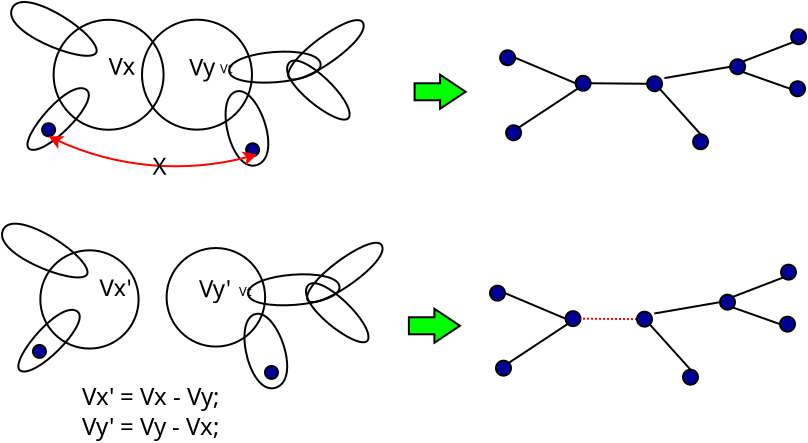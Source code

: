 <?xml version="1.0" encoding="UTF-8"?>
<dia:diagram xmlns:dia="http://www.lysator.liu.se/~alla/dia/">
  <dia:layer name="Background" visible="true">
    <dia:object type="Geometric - Right Arrow" version="0" id="O0">
      <dia:attribute name="obj_pos">
        <dia:point val="20.95,8.4"/>
      </dia:attribute>
      <dia:attribute name="obj_bb">
        <dia:rectangle val="20.9,8.307;23.59,10.193"/>
      </dia:attribute>
      <dia:attribute name="elem_corner">
        <dia:point val="20.95,8.4"/>
      </dia:attribute>
      <dia:attribute name="elem_width">
        <dia:real val="2.55"/>
      </dia:attribute>
      <dia:attribute name="elem_height">
        <dia:real val="1.7"/>
      </dia:attribute>
      <dia:attribute name="line_width">
        <dia:real val="0.1"/>
      </dia:attribute>
      <dia:attribute name="line_colour">
        <dia:color val="#000000"/>
      </dia:attribute>
      <dia:attribute name="fill_colour">
        <dia:color val="#00ff00"/>
      </dia:attribute>
      <dia:attribute name="show_background">
        <dia:boolean val="true"/>
      </dia:attribute>
      <dia:attribute name="line_style">
        <dia:enum val="0"/>
        <dia:real val="1"/>
      </dia:attribute>
      <dia:attribute name="flip_horizontal">
        <dia:boolean val="false"/>
      </dia:attribute>
      <dia:attribute name="flip_vertical">
        <dia:boolean val="false"/>
      </dia:attribute>
    </dia:object>
    <dia:object type="Standard - Ellipse" version="0" id="O1">
      <dia:attribute name="obj_pos">
        <dia:point val="29,8.45"/>
      </dia:attribute>
      <dia:attribute name="obj_bb">
        <dia:rectangle val="28.95,8.4;29.8,9.25"/>
      </dia:attribute>
      <dia:attribute name="elem_corner">
        <dia:point val="29,8.45"/>
      </dia:attribute>
      <dia:attribute name="elem_width">
        <dia:real val="0.75"/>
      </dia:attribute>
      <dia:attribute name="elem_height">
        <dia:real val="0.75"/>
      </dia:attribute>
      <dia:attribute name="inner_color">
        <dia:color val="#000099"/>
      </dia:attribute>
      <dia:attribute name="aspect">
        <dia:enum val="2"/>
      </dia:attribute>
    </dia:object>
    <dia:object type="Standard - Ellipse" version="0" id="O2">
      <dia:attribute name="obj_pos">
        <dia:point val="25.225,7.175"/>
      </dia:attribute>
      <dia:attribute name="obj_bb">
        <dia:rectangle val="25.175,7.125;26.025,7.975"/>
      </dia:attribute>
      <dia:attribute name="elem_corner">
        <dia:point val="25.225,7.175"/>
      </dia:attribute>
      <dia:attribute name="elem_width">
        <dia:real val="0.75"/>
      </dia:attribute>
      <dia:attribute name="elem_height">
        <dia:real val="0.75"/>
      </dia:attribute>
      <dia:attribute name="inner_color">
        <dia:color val="#000099"/>
      </dia:attribute>
      <dia:attribute name="aspect">
        <dia:enum val="2"/>
      </dia:attribute>
    </dia:object>
    <dia:object type="Standard - Ellipse" version="0" id="O3">
      <dia:attribute name="obj_pos">
        <dia:point val="25.525,10.925"/>
      </dia:attribute>
      <dia:attribute name="obj_bb">
        <dia:rectangle val="25.475,10.875;26.325,11.725"/>
      </dia:attribute>
      <dia:attribute name="elem_corner">
        <dia:point val="25.525,10.925"/>
      </dia:attribute>
      <dia:attribute name="elem_width">
        <dia:real val="0.75"/>
      </dia:attribute>
      <dia:attribute name="elem_height">
        <dia:real val="0.75"/>
      </dia:attribute>
      <dia:attribute name="inner_color">
        <dia:color val="#000099"/>
      </dia:attribute>
      <dia:attribute name="aspect">
        <dia:enum val="2"/>
      </dia:attribute>
    </dia:object>
    <dia:object type="Standard - Line" version="0" id="O4">
      <dia:attribute name="obj_pos">
        <dia:point val="29,8.825"/>
      </dia:attribute>
      <dia:attribute name="obj_bb">
        <dia:rectangle val="25.91,7.485;29.066,8.89"/>
      </dia:attribute>
      <dia:attribute name="conn_endpoints">
        <dia:point val="29,8.825"/>
        <dia:point val="25.975,7.55"/>
      </dia:attribute>
      <dia:attribute name="numcp">
        <dia:int val="1"/>
      </dia:attribute>
      <dia:connections>
        <dia:connection handle="0" to="O1" connection="3"/>
        <dia:connection handle="1" to="O2" connection="4"/>
      </dia:connections>
    </dia:object>
    <dia:object type="Standard - Line" version="0" id="O5">
      <dia:attribute name="obj_pos">
        <dia:point val="32.55,8.85"/>
      </dia:attribute>
      <dia:attribute name="obj_bb">
        <dia:rectangle val="29.7,8.775;32.6,8.9"/>
      </dia:attribute>
      <dia:attribute name="conn_endpoints">
        <dia:point val="32.55,8.85"/>
        <dia:point val="29.75,8.825"/>
      </dia:attribute>
      <dia:attribute name="numcp">
        <dia:int val="1"/>
      </dia:attribute>
      <dia:connections>
        <dia:connection handle="1" to="O1" connection="4"/>
      </dia:connections>
    </dia:object>
    <dia:object type="Standard - Line" version="0" id="O6">
      <dia:attribute name="obj_pos">
        <dia:point val="26.165,11.035"/>
      </dia:attribute>
      <dia:attribute name="obj_bb">
        <dia:rectangle val="26.096,9.021;29.179,11.104"/>
      </dia:attribute>
      <dia:attribute name="conn_endpoints">
        <dia:point val="26.165,11.035"/>
        <dia:point val="29.11,9.09"/>
      </dia:attribute>
      <dia:attribute name="numcp">
        <dia:int val="1"/>
      </dia:attribute>
      <dia:connections>
        <dia:connection handle="0" to="O3" connection="2"/>
        <dia:connection handle="1" to="O1" connection="5"/>
      </dia:connections>
    </dia:object>
    <dia:object type="Geometric - Right Arrow" version="0" id="O7">
      <dia:attribute name="obj_pos">
        <dia:point val="20.665,20.099"/>
      </dia:attribute>
      <dia:attribute name="obj_bb">
        <dia:rectangle val="20.615,20.005;23.305,21.892"/>
      </dia:attribute>
      <dia:attribute name="elem_corner">
        <dia:point val="20.665,20.099"/>
      </dia:attribute>
      <dia:attribute name="elem_width">
        <dia:real val="2.55"/>
      </dia:attribute>
      <dia:attribute name="elem_height">
        <dia:real val="1.7"/>
      </dia:attribute>
      <dia:attribute name="line_width">
        <dia:real val="0.1"/>
      </dia:attribute>
      <dia:attribute name="line_colour">
        <dia:color val="#000000"/>
      </dia:attribute>
      <dia:attribute name="fill_colour">
        <dia:color val="#00ff00"/>
      </dia:attribute>
      <dia:attribute name="show_background">
        <dia:boolean val="true"/>
      </dia:attribute>
      <dia:attribute name="line_style">
        <dia:enum val="0"/>
        <dia:real val="1"/>
      </dia:attribute>
      <dia:attribute name="flip_horizontal">
        <dia:boolean val="false"/>
      </dia:attribute>
      <dia:attribute name="flip_vertical">
        <dia:boolean val="false"/>
      </dia:attribute>
    </dia:object>
    <dia:object type="Standard - Beziergon" version="0" id="O8">
      <dia:attribute name="obj_pos">
        <dia:point val="11.675,8.188"/>
      </dia:attribute>
      <dia:attribute name="obj_bb">
        <dia:rectangle val="11.625,7.194;16.303,8.845"/>
      </dia:attribute>
      <dia:attribute name="bez_points">
        <dia:point val="11.675,8.188"/>
        <dia:point val="11.65,9.2"/>
        <dia:point val="16.4,8.85"/>
        <dia:point val="16.25,7.85"/>
        <dia:point val="16.1,6.85"/>
        <dia:point val="11.701,7.175"/>
      </dia:attribute>
      <dia:attribute name="corner_types">
        <dia:enum val="38943936"/>
        <dia:enum val="0"/>
        <dia:enum val="0"/>
      </dia:attribute>
      <dia:attribute name="show_background">
        <dia:boolean val="false"/>
      </dia:attribute>
    </dia:object>
    <dia:object type="Standard - Beziergon" version="0" id="O9">
      <dia:attribute name="obj_pos">
        <dia:point val="11.98,9.254"/>
      </dia:attribute>
      <dia:attribute name="obj_bb">
        <dia:rectangle val="11.449,9.165;13.686,12.996"/>
      </dia:attribute>
      <dia:attribute name="bez_points">
        <dia:point val="11.98,9.254"/>
        <dia:point val="10.9,9.7"/>
        <dia:point val="11.8,13.4"/>
        <dia:point val="13.1,12.9"/>
        <dia:point val="14.4,12.4"/>
        <dia:point val="13.06,8.807"/>
      </dia:attribute>
      <dia:attribute name="corner_types">
        <dia:enum val="38943936"/>
        <dia:enum val="0"/>
        <dia:enum val="0"/>
      </dia:attribute>
      <dia:attribute name="show_background">
        <dia:boolean val="false"/>
      </dia:attribute>
    </dia:object>
    <dia:object type="Standard - Beziergon" version="0" id="O10">
      <dia:attribute name="obj_pos">
        <dia:point val="4.439,9.097"/>
      </dia:attribute>
      <dia:attribute name="obj_bb">
        <dia:rectangle val="1.544,8.153;4.769,12.206"/>
      </dia:attribute>
      <dia:attribute name="bez_points">
        <dia:point val="4.439,9.097"/>
        <dia:point val="3.428,8.744"/>
        <dia:point val="0.85,12"/>
        <dia:point val="1.8,12.15"/>
        <dia:point val="2.75,12.3"/>
        <dia:point val="5.45,9.45"/>
      </dia:attribute>
      <dia:attribute name="corner_types">
        <dia:enum val="38943936"/>
        <dia:enum val="0"/>
        <dia:enum val="0"/>
      </dia:attribute>
      <dia:attribute name="show_background">
        <dia:boolean val="false"/>
      </dia:attribute>
    </dia:object>
    <dia:object type="Standard - Beziergon" version="0" id="O11">
      <dia:attribute name="obj_pos">
        <dia:point val="0.8,5.15"/>
      </dia:attribute>
      <dia:attribute name="obj_bb">
        <dia:rectangle val="0.726,4.712;5.104,7.502"/>
      </dia:attribute>
      <dia:attribute name="bez_points">
        <dia:point val="0.8,5.15"/>
        <dia:point val="0.4,6.45"/>
        <dia:point val="5.2,8.15"/>
        <dia:point val="5.05,7.15"/>
        <dia:point val="4.9,6.15"/>
        <dia:point val="1.2,3.85"/>
      </dia:attribute>
      <dia:attribute name="corner_types">
        <dia:enum val="38943936"/>
        <dia:enum val="0"/>
        <dia:enum val="0"/>
      </dia:attribute>
      <dia:attribute name="show_background">
        <dia:boolean val="false"/>
      </dia:attribute>
    </dia:object>
    <dia:object type="Standard - Beziergon" version="0" id="O12">
      <dia:attribute name="obj_pos">
        <dia:point val="14.63,8.404"/>
      </dia:attribute>
      <dia:attribute name="obj_bb">
        <dia:rectangle val="14.58,5.618;18.454,8.689"/>
      </dia:attribute>
      <dia:attribute name="bez_points">
        <dia:point val="14.63,8.404"/>
        <dia:point val="14.605,9.416"/>
        <dia:point val="18.55,6.9"/>
        <dia:point val="18.4,5.9"/>
        <dia:point val="18.25,4.9"/>
        <dia:point val="14.656,7.391"/>
      </dia:attribute>
      <dia:attribute name="corner_types">
        <dia:enum val="38943936"/>
        <dia:enum val="0"/>
        <dia:enum val="0"/>
      </dia:attribute>
      <dia:attribute name="show_background">
        <dia:boolean val="false"/>
      </dia:attribute>
    </dia:object>
    <dia:object type="Standard - Beziergon" version="0" id="O13">
      <dia:attribute name="obj_pos">
        <dia:point val="17.7,10.4"/>
      </dia:attribute>
      <dia:attribute name="obj_bb">
        <dia:rectangle val="14.525,7.637;17.75,10.693"/>
      </dia:attribute>
      <dia:attribute name="bez_points">
        <dia:point val="17.7,10.4"/>
        <dia:point val="17.674,11.412"/>
        <dia:point val="14.25,9"/>
        <dia:point val="14.6,7.942"/>
        <dia:point val="14.95,6.885"/>
        <dia:point val="17.726,9.388"/>
      </dia:attribute>
      <dia:attribute name="corner_types">
        <dia:enum val="38943936"/>
        <dia:enum val="0"/>
        <dia:enum val="0"/>
      </dia:attribute>
      <dia:attribute name="show_background">
        <dia:boolean val="false"/>
      </dia:attribute>
    </dia:object>
    <dia:object type="Standard - Ellipse" version="0" id="O14">
      <dia:attribute name="obj_pos">
        <dia:point val="12.525,11.825"/>
      </dia:attribute>
      <dia:attribute name="obj_bb">
        <dia:rectangle val="12.475,11.775;13.225,12.525"/>
      </dia:attribute>
      <dia:attribute name="elem_corner">
        <dia:point val="12.525,11.825"/>
      </dia:attribute>
      <dia:attribute name="elem_width">
        <dia:real val="0.65"/>
      </dia:attribute>
      <dia:attribute name="elem_height">
        <dia:real val="0.65"/>
      </dia:attribute>
      <dia:attribute name="inner_color">
        <dia:color val="#000099"/>
      </dia:attribute>
      <dia:attribute name="aspect">
        <dia:enum val="2"/>
      </dia:attribute>
    </dia:object>
    <dia:object type="Standard - Ellipse" version="0" id="O15">
      <dia:attribute name="obj_pos">
        <dia:point val="2.325,10.825"/>
      </dia:attribute>
      <dia:attribute name="obj_bb">
        <dia:rectangle val="2.275,10.775;3.025,11.525"/>
      </dia:attribute>
      <dia:attribute name="elem_corner">
        <dia:point val="2.325,10.825"/>
      </dia:attribute>
      <dia:attribute name="elem_width">
        <dia:real val="0.65"/>
      </dia:attribute>
      <dia:attribute name="elem_height">
        <dia:real val="0.65"/>
      </dia:attribute>
      <dia:attribute name="inner_color">
        <dia:color val="#000099"/>
      </dia:attribute>
      <dia:attribute name="aspect">
        <dia:enum val="2"/>
      </dia:attribute>
    </dia:object>
    <dia:object type="Standard - Arc" version="0" id="O16">
      <dia:attribute name="obj_pos">
        <dia:point val="2.65,11.475"/>
      </dia:attribute>
      <dia:attribute name="obj_bb">
        <dia:rectangle val="2.557,10.973;13.173,13.027"/>
      </dia:attribute>
      <dia:attribute name="conn_endpoints">
        <dia:point val="2.65,11.475"/>
        <dia:point val="13.08,12.38"/>
      </dia:attribute>
      <dia:attribute name="arc_color">
        <dia:color val="#ff0000"/>
      </dia:attribute>
      <dia:attribute name="curve_distance">
        <dia:real val="1"/>
      </dia:attribute>
      <dia:attribute name="start_arrow">
        <dia:enum val="22"/>
      </dia:attribute>
      <dia:attribute name="start_arrow_length">
        <dia:real val="0.5"/>
      </dia:attribute>
      <dia:attribute name="start_arrow_width">
        <dia:real val="0.5"/>
      </dia:attribute>
      <dia:attribute name="end_arrow">
        <dia:enum val="22"/>
      </dia:attribute>
      <dia:attribute name="end_arrow_length">
        <dia:real val="0.5"/>
      </dia:attribute>
      <dia:attribute name="end_arrow_width">
        <dia:real val="0.5"/>
      </dia:attribute>
      <dia:connections>
        <dia:connection handle="0" to="O15" connection="6"/>
        <dia:connection handle="1" to="O14" connection="7"/>
      </dia:connections>
    </dia:object>
    <dia:object type="Standard - Text" version="1" id="O17">
      <dia:attribute name="obj_pos">
        <dia:point val="7.85,13.4"/>
      </dia:attribute>
      <dia:attribute name="obj_bb">
        <dia:rectangle val="7.818,12.351;8.6,14.206"/>
      </dia:attribute>
      <dia:attribute name="text">
        <dia:composite type="text">
          <dia:attribute name="string">
            <dia:string>#X#</dia:string>
          </dia:attribute>
          <dia:attribute name="font">
            <dia:font family="sans" style="0" name="Helvetica"/>
          </dia:attribute>
          <dia:attribute name="height">
            <dia:real val="1.5"/>
          </dia:attribute>
          <dia:attribute name="pos">
            <dia:point val="7.85,13.4"/>
          </dia:attribute>
          <dia:attribute name="color">
            <dia:color val="#000000"/>
          </dia:attribute>
          <dia:attribute name="alignment">
            <dia:enum val="0"/>
          </dia:attribute>
        </dia:composite>
      </dia:attribute>
      <dia:attribute name="valign">
        <dia:enum val="3"/>
      </dia:attribute>
    </dia:object>
    <dia:object type="Standard - Text" version="1" id="O18">
      <dia:attribute name="obj_pos">
        <dia:point val="11.225,8.325"/>
      </dia:attribute>
      <dia:attribute name="obj_bb">
        <dia:rectangle val="11.225,7.782;11.852,8.723"/>
      </dia:attribute>
      <dia:attribute name="text">
        <dia:composite type="text">
          <dia:attribute name="string">
            <dia:string>#Vt#</dia:string>
          </dia:attribute>
          <dia:attribute name="font">
            <dia:font family="sans" style="0" name="Helvetica"/>
          </dia:attribute>
          <dia:attribute name="height">
            <dia:real val="0.8"/>
          </dia:attribute>
          <dia:attribute name="pos">
            <dia:point val="11.225,8.325"/>
          </dia:attribute>
          <dia:attribute name="color">
            <dia:color val="#000000"/>
          </dia:attribute>
          <dia:attribute name="alignment">
            <dia:enum val="0"/>
          </dia:attribute>
        </dia:composite>
      </dia:attribute>
      <dia:attribute name="valign">
        <dia:enum val="3"/>
      </dia:attribute>
    </dia:object>
    <dia:object type="Standard - Ellipse" version="0" id="O19">
      <dia:attribute name="obj_pos">
        <dia:point val="2.9,5.65"/>
      </dia:attribute>
      <dia:attribute name="obj_bb">
        <dia:rectangle val="2.85,5.6;8.45,11.2"/>
      </dia:attribute>
      <dia:attribute name="elem_corner">
        <dia:point val="2.9,5.65"/>
      </dia:attribute>
      <dia:attribute name="elem_width">
        <dia:real val="5.5"/>
      </dia:attribute>
      <dia:attribute name="elem_height">
        <dia:real val="5.5"/>
      </dia:attribute>
      <dia:attribute name="show_background">
        <dia:boolean val="false"/>
      </dia:attribute>
      <dia:attribute name="aspect">
        <dia:enum val="2"/>
      </dia:attribute>
    </dia:object>
    <dia:object type="Standard - Ellipse" version="0" id="O20">
      <dia:attribute name="obj_pos">
        <dia:point val="7.32,5.645"/>
      </dia:attribute>
      <dia:attribute name="obj_bb">
        <dia:rectangle val="7.27,5.595;12.87,11.195"/>
      </dia:attribute>
      <dia:attribute name="elem_corner">
        <dia:point val="7.32,5.645"/>
      </dia:attribute>
      <dia:attribute name="elem_width">
        <dia:real val="5.5"/>
      </dia:attribute>
      <dia:attribute name="elem_height">
        <dia:real val="5.5"/>
      </dia:attribute>
      <dia:attribute name="show_background">
        <dia:boolean val="false"/>
      </dia:attribute>
      <dia:attribute name="aspect">
        <dia:enum val="2"/>
      </dia:attribute>
    </dia:object>
    <dia:object type="Standard - Text" version="1" id="O21">
      <dia:attribute name="obj_pos">
        <dia:point val="5.65,8.4"/>
      </dia:attribute>
      <dia:attribute name="obj_bb">
        <dia:rectangle val="5.618,7.351;7.045,9.206"/>
      </dia:attribute>
      <dia:attribute name="text">
        <dia:composite type="text">
          <dia:attribute name="string">
            <dia:string>#Vx#</dia:string>
          </dia:attribute>
          <dia:attribute name="font">
            <dia:font family="sans" style="0" name="Helvetica"/>
          </dia:attribute>
          <dia:attribute name="height">
            <dia:real val="1.5"/>
          </dia:attribute>
          <dia:attribute name="pos">
            <dia:point val="5.65,8.4"/>
          </dia:attribute>
          <dia:attribute name="color">
            <dia:color val="#000000"/>
          </dia:attribute>
          <dia:attribute name="alignment">
            <dia:enum val="0"/>
          </dia:attribute>
        </dia:composite>
      </dia:attribute>
      <dia:attribute name="valign">
        <dia:enum val="3"/>
      </dia:attribute>
      <dia:connections>
        <dia:connection handle="0" to="O19" connection="8"/>
      </dia:connections>
    </dia:object>
    <dia:object type="Standard - Text" version="1" id="O22">
      <dia:attribute name="obj_pos">
        <dia:point val="9.67,8.438"/>
      </dia:attribute>
      <dia:attribute name="obj_bb">
        <dia:rectangle val="9.67,7.388;11.067,9.244"/>
      </dia:attribute>
      <dia:attribute name="text">
        <dia:composite type="text">
          <dia:attribute name="string">
            <dia:string>#Vy#</dia:string>
          </dia:attribute>
          <dia:attribute name="font">
            <dia:font family="sans" style="0" name="Helvetica"/>
          </dia:attribute>
          <dia:attribute name="height">
            <dia:real val="1.5"/>
          </dia:attribute>
          <dia:attribute name="pos">
            <dia:point val="9.67,8.438"/>
          </dia:attribute>
          <dia:attribute name="color">
            <dia:color val="#000000"/>
          </dia:attribute>
          <dia:attribute name="alignment">
            <dia:enum val="0"/>
          </dia:attribute>
        </dia:composite>
      </dia:attribute>
      <dia:attribute name="valign">
        <dia:enum val="3"/>
      </dia:attribute>
    </dia:object>
    <dia:object type="Standard - Ellipse" version="0" id="O23">
      <dia:attribute name="obj_pos">
        <dia:point val="32.575,8.475"/>
      </dia:attribute>
      <dia:attribute name="obj_bb">
        <dia:rectangle val="32.525,8.425;33.375,9.275"/>
      </dia:attribute>
      <dia:attribute name="elem_corner">
        <dia:point val="32.575,8.475"/>
      </dia:attribute>
      <dia:attribute name="elem_width">
        <dia:real val="0.75"/>
      </dia:attribute>
      <dia:attribute name="elem_height">
        <dia:real val="0.75"/>
      </dia:attribute>
      <dia:attribute name="inner_color">
        <dia:color val="#000099"/>
      </dia:attribute>
      <dia:attribute name="aspect">
        <dia:enum val="2"/>
      </dia:attribute>
    </dia:object>
    <dia:object type="Standard - Ellipse" version="0" id="O24">
      <dia:attribute name="obj_pos">
        <dia:point val="34.875,11.375"/>
      </dia:attribute>
      <dia:attribute name="obj_bb">
        <dia:rectangle val="34.825,11.325;35.675,12.175"/>
      </dia:attribute>
      <dia:attribute name="elem_corner">
        <dia:point val="34.875,11.375"/>
      </dia:attribute>
      <dia:attribute name="elem_width">
        <dia:real val="0.75"/>
      </dia:attribute>
      <dia:attribute name="elem_height">
        <dia:real val="0.75"/>
      </dia:attribute>
      <dia:attribute name="inner_color">
        <dia:color val="#000099"/>
      </dia:attribute>
      <dia:attribute name="aspect">
        <dia:enum val="2"/>
      </dia:attribute>
    </dia:object>
    <dia:object type="Standard - Line" version="0" id="O25">
      <dia:attribute name="obj_pos">
        <dia:point val="33.215,9.115"/>
      </dia:attribute>
      <dia:attribute name="obj_bb">
        <dia:rectangle val="33.145,9.045;35.321,11.446"/>
      </dia:attribute>
      <dia:attribute name="conn_endpoints">
        <dia:point val="33.215,9.115"/>
        <dia:point val="35.25,11.375"/>
      </dia:attribute>
      <dia:attribute name="numcp">
        <dia:int val="1"/>
      </dia:attribute>
      <dia:connections>
        <dia:connection handle="0" to="O23" connection="7"/>
        <dia:connection handle="1" to="O24" connection="1"/>
      </dia:connections>
    </dia:object>
    <dia:object type="Standard - Ellipse" version="0" id="O26">
      <dia:attribute name="obj_pos">
        <dia:point val="36.725,7.625"/>
      </dia:attribute>
      <dia:attribute name="obj_bb">
        <dia:rectangle val="36.675,7.575;37.525,8.425"/>
      </dia:attribute>
      <dia:attribute name="elem_corner">
        <dia:point val="36.725,7.625"/>
      </dia:attribute>
      <dia:attribute name="elem_width">
        <dia:real val="0.75"/>
      </dia:attribute>
      <dia:attribute name="elem_height">
        <dia:real val="0.75"/>
      </dia:attribute>
      <dia:attribute name="inner_color">
        <dia:color val="#000099"/>
      </dia:attribute>
      <dia:attribute name="aspect">
        <dia:enum val="2"/>
      </dia:attribute>
    </dia:object>
    <dia:object type="Standard - Line" version="0" id="O27">
      <dia:attribute name="obj_pos">
        <dia:point val="33.441,8.566"/>
      </dia:attribute>
      <dia:attribute name="obj_bb">
        <dia:rectangle val="33.383,7.942;36.783,8.623"/>
      </dia:attribute>
      <dia:attribute name="conn_endpoints">
        <dia:point val="33.441,8.566"/>
        <dia:point val="36.725,8"/>
      </dia:attribute>
      <dia:attribute name="numcp">
        <dia:int val="1"/>
      </dia:attribute>
      <dia:connections>
        <dia:connection handle="1" to="O26" connection="3"/>
      </dia:connections>
    </dia:object>
    <dia:object type="Standard - Ellipse" version="0" id="O28">
      <dia:attribute name="obj_pos">
        <dia:point val="39.725,8.725"/>
      </dia:attribute>
      <dia:attribute name="obj_bb">
        <dia:rectangle val="39.675,8.675;40.525,9.525"/>
      </dia:attribute>
      <dia:attribute name="elem_corner">
        <dia:point val="39.725,8.725"/>
      </dia:attribute>
      <dia:attribute name="elem_width">
        <dia:real val="0.75"/>
      </dia:attribute>
      <dia:attribute name="elem_height">
        <dia:real val="0.75"/>
      </dia:attribute>
      <dia:attribute name="inner_color">
        <dia:color val="#000099"/>
      </dia:attribute>
      <dia:attribute name="aspect">
        <dia:enum val="2"/>
      </dia:attribute>
    </dia:object>
    <dia:object type="Standard - Ellipse" version="0" id="O29">
      <dia:attribute name="obj_pos">
        <dia:point val="39.775,6.125"/>
      </dia:attribute>
      <dia:attribute name="obj_bb">
        <dia:rectangle val="39.725,6.075;40.575,6.925"/>
      </dia:attribute>
      <dia:attribute name="elem_corner">
        <dia:point val="39.775,6.125"/>
      </dia:attribute>
      <dia:attribute name="elem_width">
        <dia:real val="0.75"/>
      </dia:attribute>
      <dia:attribute name="elem_height">
        <dia:real val="0.75"/>
      </dia:attribute>
      <dia:attribute name="inner_color">
        <dia:color val="#000099"/>
      </dia:attribute>
      <dia:attribute name="aspect">
        <dia:enum val="2"/>
      </dia:attribute>
    </dia:object>
    <dia:object type="Standard - Line" version="0" id="O30">
      <dia:attribute name="obj_pos">
        <dia:point val="37.365,7.735"/>
      </dia:attribute>
      <dia:attribute name="obj_bb">
        <dia:rectangle val="37.301,6.701;39.95,7.799"/>
      </dia:attribute>
      <dia:attribute name="conn_endpoints">
        <dia:point val="37.365,7.735"/>
        <dia:point val="39.885,6.765"/>
      </dia:attribute>
      <dia:attribute name="numcp">
        <dia:int val="1"/>
      </dia:attribute>
      <dia:connections>
        <dia:connection handle="0" to="O26" connection="2"/>
        <dia:connection handle="1" to="O29" connection="5"/>
      </dia:connections>
    </dia:object>
    <dia:object type="Standard - Line" version="0" id="O31">
      <dia:attribute name="obj_pos">
        <dia:point val="37.365,8.265"/>
      </dia:attribute>
      <dia:attribute name="obj_bb">
        <dia:rectangle val="37.301,8.201;39.789,9.164"/>
      </dia:attribute>
      <dia:attribute name="conn_endpoints">
        <dia:point val="37.365,8.265"/>
        <dia:point val="39.725,9.1"/>
      </dia:attribute>
      <dia:attribute name="numcp">
        <dia:int val="1"/>
      </dia:attribute>
      <dia:connections>
        <dia:connection handle="0" to="O26" connection="7"/>
        <dia:connection handle="1" to="O28" connection="3"/>
      </dia:connections>
    </dia:object>
    <dia:object type="Standard - Ellipse" version="0" id="O32">
      <dia:attribute name="obj_pos">
        <dia:point val="28.495,20.22"/>
      </dia:attribute>
      <dia:attribute name="obj_bb">
        <dia:rectangle val="28.445,20.17;29.295,21.02"/>
      </dia:attribute>
      <dia:attribute name="elem_corner">
        <dia:point val="28.495,20.22"/>
      </dia:attribute>
      <dia:attribute name="elem_width">
        <dia:real val="0.75"/>
      </dia:attribute>
      <dia:attribute name="elem_height">
        <dia:real val="0.75"/>
      </dia:attribute>
      <dia:attribute name="inner_color">
        <dia:color val="#000099"/>
      </dia:attribute>
      <dia:attribute name="aspect">
        <dia:enum val="2"/>
      </dia:attribute>
    </dia:object>
    <dia:object type="Standard - Ellipse" version="0" id="O33">
      <dia:attribute name="obj_pos">
        <dia:point val="24.72,18.945"/>
      </dia:attribute>
      <dia:attribute name="obj_bb">
        <dia:rectangle val="24.67,18.895;25.52,19.745"/>
      </dia:attribute>
      <dia:attribute name="elem_corner">
        <dia:point val="24.72,18.945"/>
      </dia:attribute>
      <dia:attribute name="elem_width">
        <dia:real val="0.75"/>
      </dia:attribute>
      <dia:attribute name="elem_height">
        <dia:real val="0.75"/>
      </dia:attribute>
      <dia:attribute name="inner_color">
        <dia:color val="#000099"/>
      </dia:attribute>
      <dia:attribute name="aspect">
        <dia:enum val="2"/>
      </dia:attribute>
    </dia:object>
    <dia:object type="Standard - Ellipse" version="0" id="O34">
      <dia:attribute name="obj_pos">
        <dia:point val="25.02,22.695"/>
      </dia:attribute>
      <dia:attribute name="obj_bb">
        <dia:rectangle val="24.97,22.645;25.82,23.495"/>
      </dia:attribute>
      <dia:attribute name="elem_corner">
        <dia:point val="25.02,22.695"/>
      </dia:attribute>
      <dia:attribute name="elem_width">
        <dia:real val="0.75"/>
      </dia:attribute>
      <dia:attribute name="elem_height">
        <dia:real val="0.75"/>
      </dia:attribute>
      <dia:attribute name="inner_color">
        <dia:color val="#000099"/>
      </dia:attribute>
      <dia:attribute name="aspect">
        <dia:enum val="2"/>
      </dia:attribute>
    </dia:object>
    <dia:object type="Standard - Line" version="0" id="O35">
      <dia:attribute name="obj_pos">
        <dia:point val="28.495,20.595"/>
      </dia:attribute>
      <dia:attribute name="obj_bb">
        <dia:rectangle val="25.405,19.255;28.561,20.66"/>
      </dia:attribute>
      <dia:attribute name="conn_endpoints">
        <dia:point val="28.495,20.595"/>
        <dia:point val="25.47,19.32"/>
      </dia:attribute>
      <dia:attribute name="numcp">
        <dia:int val="1"/>
      </dia:attribute>
      <dia:connections>
        <dia:connection handle="0" to="O32" connection="3"/>
        <dia:connection handle="1" to="O33" connection="4"/>
      </dia:connections>
    </dia:object>
    <dia:object type="Standard - Line" version="0" id="O36">
      <dia:attribute name="obj_pos">
        <dia:point val="32.07,20.62"/>
      </dia:attribute>
      <dia:attribute name="obj_bb">
        <dia:rectangle val="29.195,20.545;32.12,20.67"/>
      </dia:attribute>
      <dia:attribute name="conn_endpoints">
        <dia:point val="32.07,20.62"/>
        <dia:point val="29.245,20.595"/>
      </dia:attribute>
      <dia:attribute name="numcp">
        <dia:int val="1"/>
      </dia:attribute>
      <dia:attribute name="line_color">
        <dia:color val="#ff0000"/>
      </dia:attribute>
      <dia:attribute name="line_style">
        <dia:enum val="4"/>
      </dia:attribute>
      <dia:connections>
        <dia:connection handle="0" to="O38" connection="3"/>
        <dia:connection handle="1" to="O32" connection="4"/>
      </dia:connections>
    </dia:object>
    <dia:object type="Standard - Line" version="0" id="O37">
      <dia:attribute name="obj_pos">
        <dia:point val="25.66,22.805"/>
      </dia:attribute>
      <dia:attribute name="obj_bb">
        <dia:rectangle val="25.591,20.791;28.674,22.874"/>
      </dia:attribute>
      <dia:attribute name="conn_endpoints">
        <dia:point val="25.66,22.805"/>
        <dia:point val="28.605,20.86"/>
      </dia:attribute>
      <dia:attribute name="numcp">
        <dia:int val="1"/>
      </dia:attribute>
      <dia:connections>
        <dia:connection handle="0" to="O34" connection="2"/>
        <dia:connection handle="1" to="O32" connection="5"/>
      </dia:connections>
    </dia:object>
    <dia:object type="Standard - Ellipse" version="0" id="O38">
      <dia:attribute name="obj_pos">
        <dia:point val="32.07,20.245"/>
      </dia:attribute>
      <dia:attribute name="obj_bb">
        <dia:rectangle val="32.02,20.195;32.87,21.045"/>
      </dia:attribute>
      <dia:attribute name="elem_corner">
        <dia:point val="32.07,20.245"/>
      </dia:attribute>
      <dia:attribute name="elem_width">
        <dia:real val="0.75"/>
      </dia:attribute>
      <dia:attribute name="elem_height">
        <dia:real val="0.75"/>
      </dia:attribute>
      <dia:attribute name="inner_color">
        <dia:color val="#000099"/>
      </dia:attribute>
      <dia:attribute name="aspect">
        <dia:enum val="2"/>
      </dia:attribute>
    </dia:object>
    <dia:object type="Standard - Ellipse" version="0" id="O39">
      <dia:attribute name="obj_pos">
        <dia:point val="34.37,23.145"/>
      </dia:attribute>
      <dia:attribute name="obj_bb">
        <dia:rectangle val="34.32,23.095;35.17,23.945"/>
      </dia:attribute>
      <dia:attribute name="elem_corner">
        <dia:point val="34.37,23.145"/>
      </dia:attribute>
      <dia:attribute name="elem_width">
        <dia:real val="0.75"/>
      </dia:attribute>
      <dia:attribute name="elem_height">
        <dia:real val="0.75"/>
      </dia:attribute>
      <dia:attribute name="inner_color">
        <dia:color val="#000099"/>
      </dia:attribute>
      <dia:attribute name="aspect">
        <dia:enum val="2"/>
      </dia:attribute>
    </dia:object>
    <dia:object type="Standard - Line" version="0" id="O40">
      <dia:attribute name="obj_pos">
        <dia:point val="32.71,20.885"/>
      </dia:attribute>
      <dia:attribute name="obj_bb">
        <dia:rectangle val="32.64,20.815;34.816,23.216"/>
      </dia:attribute>
      <dia:attribute name="conn_endpoints">
        <dia:point val="32.71,20.885"/>
        <dia:point val="34.745,23.145"/>
      </dia:attribute>
      <dia:attribute name="numcp">
        <dia:int val="1"/>
      </dia:attribute>
      <dia:connections>
        <dia:connection handle="0" to="O38" connection="7"/>
        <dia:connection handle="1" to="O39" connection="1"/>
      </dia:connections>
    </dia:object>
    <dia:object type="Standard - Ellipse" version="0" id="O41">
      <dia:attribute name="obj_pos">
        <dia:point val="36.22,19.395"/>
      </dia:attribute>
      <dia:attribute name="obj_bb">
        <dia:rectangle val="36.17,19.345;37.02,20.195"/>
      </dia:attribute>
      <dia:attribute name="elem_corner">
        <dia:point val="36.22,19.395"/>
      </dia:attribute>
      <dia:attribute name="elem_width">
        <dia:real val="0.75"/>
      </dia:attribute>
      <dia:attribute name="elem_height">
        <dia:real val="0.75"/>
      </dia:attribute>
      <dia:attribute name="inner_color">
        <dia:color val="#000099"/>
      </dia:attribute>
      <dia:attribute name="aspect">
        <dia:enum val="2"/>
      </dia:attribute>
    </dia:object>
    <dia:object type="Standard - Line" version="0" id="O42">
      <dia:attribute name="obj_pos">
        <dia:point val="32.936,20.336"/>
      </dia:attribute>
      <dia:attribute name="obj_bb">
        <dia:rectangle val="32.878,19.712;36.278,20.393"/>
      </dia:attribute>
      <dia:attribute name="conn_endpoints">
        <dia:point val="32.936,20.336"/>
        <dia:point val="36.22,19.77"/>
      </dia:attribute>
      <dia:attribute name="numcp">
        <dia:int val="1"/>
      </dia:attribute>
      <dia:connections>
        <dia:connection handle="1" to="O41" connection="3"/>
      </dia:connections>
    </dia:object>
    <dia:object type="Standard - Ellipse" version="0" id="O43">
      <dia:attribute name="obj_pos">
        <dia:point val="39.22,20.495"/>
      </dia:attribute>
      <dia:attribute name="obj_bb">
        <dia:rectangle val="39.17,20.445;40.02,21.295"/>
      </dia:attribute>
      <dia:attribute name="elem_corner">
        <dia:point val="39.22,20.495"/>
      </dia:attribute>
      <dia:attribute name="elem_width">
        <dia:real val="0.75"/>
      </dia:attribute>
      <dia:attribute name="elem_height">
        <dia:real val="0.75"/>
      </dia:attribute>
      <dia:attribute name="inner_color">
        <dia:color val="#000099"/>
      </dia:attribute>
      <dia:attribute name="aspect">
        <dia:enum val="2"/>
      </dia:attribute>
    </dia:object>
    <dia:object type="Standard - Ellipse" version="0" id="O44">
      <dia:attribute name="obj_pos">
        <dia:point val="39.27,17.895"/>
      </dia:attribute>
      <dia:attribute name="obj_bb">
        <dia:rectangle val="39.22,17.845;40.07,18.695"/>
      </dia:attribute>
      <dia:attribute name="elem_corner">
        <dia:point val="39.27,17.895"/>
      </dia:attribute>
      <dia:attribute name="elem_width">
        <dia:real val="0.75"/>
      </dia:attribute>
      <dia:attribute name="elem_height">
        <dia:real val="0.75"/>
      </dia:attribute>
      <dia:attribute name="inner_color">
        <dia:color val="#000099"/>
      </dia:attribute>
      <dia:attribute name="aspect">
        <dia:enum val="2"/>
      </dia:attribute>
    </dia:object>
    <dia:object type="Standard - Line" version="0" id="O45">
      <dia:attribute name="obj_pos">
        <dia:point val="36.86,19.505"/>
      </dia:attribute>
      <dia:attribute name="obj_bb">
        <dia:rectangle val="36.796,18.471;39.445,19.57"/>
      </dia:attribute>
      <dia:attribute name="conn_endpoints">
        <dia:point val="36.86,19.505"/>
        <dia:point val="39.38,18.535"/>
      </dia:attribute>
      <dia:attribute name="numcp">
        <dia:int val="1"/>
      </dia:attribute>
      <dia:connections>
        <dia:connection handle="0" to="O41" connection="2"/>
        <dia:connection handle="1" to="O44" connection="5"/>
      </dia:connections>
    </dia:object>
    <dia:object type="Standard - Line" version="0" id="O46">
      <dia:attribute name="obj_pos">
        <dia:point val="36.86,20.035"/>
      </dia:attribute>
      <dia:attribute name="obj_bb">
        <dia:rectangle val="36.797,19.971;39.284,20.934"/>
      </dia:attribute>
      <dia:attribute name="conn_endpoints">
        <dia:point val="36.86,20.035"/>
        <dia:point val="39.22,20.87"/>
      </dia:attribute>
      <dia:attribute name="numcp">
        <dia:int val="1"/>
      </dia:attribute>
      <dia:connections>
        <dia:connection handle="0" to="O41" connection="7"/>
        <dia:connection handle="1" to="O43" connection="3"/>
      </dia:connections>
    </dia:object>
    <dia:object type="Standard - Beziergon" version="0" id="O47">
      <dia:attribute name="obj_pos">
        <dia:point val="12.619,19.321"/>
      </dia:attribute>
      <dia:attribute name="obj_bb">
        <dia:rectangle val="11.62,18.327;17.247,19.978"/>
      </dia:attribute>
      <dia:attribute name="bez_points">
        <dia:point val="12.619,19.321"/>
        <dia:point val="12.594,20.333"/>
        <dia:point val="17.344,19.983"/>
        <dia:point val="17.194,18.983"/>
        <dia:point val="17.044,17.983"/>
        <dia:point val="12.645,18.308"/>
      </dia:attribute>
      <dia:attribute name="corner_types">
        <dia:enum val="38943936"/>
        <dia:enum val="0"/>
        <dia:enum val="0"/>
      </dia:attribute>
      <dia:attribute name="show_background">
        <dia:boolean val="false"/>
      </dia:attribute>
    </dia:object>
    <dia:object type="Standard - Beziergon" version="0" id="O48">
      <dia:attribute name="obj_pos">
        <dia:point val="12.924,20.387"/>
      </dia:attribute>
      <dia:attribute name="obj_bb">
        <dia:rectangle val="12.393,19.462;14.63,24.13"/>
      </dia:attribute>
      <dia:attribute name="bez_points">
        <dia:point val="12.924,20.387"/>
        <dia:point val="11.844,20.833"/>
        <dia:point val="12.744,24.533"/>
        <dia:point val="14.044,24.033"/>
        <dia:point val="15.344,23.533"/>
        <dia:point val="14.004,19.94"/>
      </dia:attribute>
      <dia:attribute name="corner_types">
        <dia:enum val="38943936"/>
        <dia:enum val="0"/>
        <dia:enum val="0"/>
      </dia:attribute>
      <dia:attribute name="show_background">
        <dia:boolean val="false"/>
      </dia:attribute>
    </dia:object>
    <dia:object type="Standard - Beziergon" version="0" id="O49">
      <dia:attribute name="obj_pos">
        <dia:point val="3.983,20.18"/>
      </dia:attribute>
      <dia:attribute name="obj_bb">
        <dia:rectangle val="1.087,20.103;4.256,23.289"/>
      </dia:attribute>
      <dia:attribute name="bez_points">
        <dia:point val="3.983,20.18"/>
        <dia:point val="2.972,19.827"/>
        <dia:point val="0.394,23.083"/>
        <dia:point val="1.344,23.233"/>
        <dia:point val="2.294,23.383"/>
        <dia:point val="4.994,20.533"/>
      </dia:attribute>
      <dia:attribute name="corner_types">
        <dia:enum val="38943936"/>
        <dia:enum val="0"/>
        <dia:enum val="0"/>
      </dia:attribute>
      <dia:attribute name="show_background">
        <dia:boolean val="false"/>
      </dia:attribute>
    </dia:object>
    <dia:object type="Standard - Beziergon" version="0" id="O50">
      <dia:attribute name="obj_pos">
        <dia:point val="0.344,16.233"/>
      </dia:attribute>
      <dia:attribute name="obj_bb">
        <dia:rectangle val="0.27,15.795;4.647,18.585"/>
      </dia:attribute>
      <dia:attribute name="bez_points">
        <dia:point val="0.344,16.233"/>
        <dia:point val="-0.056,17.533"/>
        <dia:point val="4.744,19.233"/>
        <dia:point val="4.594,18.233"/>
        <dia:point val="4.444,17.233"/>
        <dia:point val="0.744,14.933"/>
      </dia:attribute>
      <dia:attribute name="corner_types">
        <dia:enum val="38943936"/>
        <dia:enum val="0"/>
        <dia:enum val="0"/>
      </dia:attribute>
      <dia:attribute name="show_background">
        <dia:boolean val="false"/>
      </dia:attribute>
    </dia:object>
    <dia:object type="Standard - Beziergon" version="0" id="O51">
      <dia:attribute name="obj_pos">
        <dia:point val="15.574,19.537"/>
      </dia:attribute>
      <dia:attribute name="obj_bb">
        <dia:rectangle val="15.524,16.751;19.398,19.822"/>
      </dia:attribute>
      <dia:attribute name="bez_points">
        <dia:point val="15.574,19.537"/>
        <dia:point val="15.548,20.549"/>
        <dia:point val="19.494,18.033"/>
        <dia:point val="19.344,17.033"/>
        <dia:point val="19.194,16.033"/>
        <dia:point val="15.599,18.524"/>
      </dia:attribute>
      <dia:attribute name="corner_types">
        <dia:enum val="38943936"/>
        <dia:enum val="0"/>
        <dia:enum val="0"/>
      </dia:attribute>
      <dia:attribute name="show_background">
        <dia:boolean val="false"/>
      </dia:attribute>
    </dia:object>
    <dia:object type="Standard - Beziergon" version="0" id="O52">
      <dia:attribute name="obj_pos">
        <dia:point val="18.644,21.533"/>
      </dia:attribute>
      <dia:attribute name="obj_bb">
        <dia:rectangle val="15.469,18.77;19.643,21.826"/>
      </dia:attribute>
      <dia:attribute name="bez_points">
        <dia:point val="18.644,21.533"/>
        <dia:point val="18.618,22.546"/>
        <dia:point val="15.194,20.133"/>
        <dia:point val="15.544,19.075"/>
        <dia:point val="15.894,18.018"/>
        <dia:point val="18.669,20.521"/>
      </dia:attribute>
      <dia:attribute name="corner_types">
        <dia:enum val="38943936"/>
        <dia:enum val="0"/>
        <dia:enum val="0"/>
      </dia:attribute>
      <dia:attribute name="show_background">
        <dia:boolean val="false"/>
      </dia:attribute>
    </dia:object>
    <dia:object type="Standard - Ellipse" version="0" id="O53">
      <dia:attribute name="obj_pos">
        <dia:point val="13.469,22.958"/>
      </dia:attribute>
      <dia:attribute name="obj_bb">
        <dia:rectangle val="13.419,22.908;14.169,23.658"/>
      </dia:attribute>
      <dia:attribute name="elem_corner">
        <dia:point val="13.469,22.958"/>
      </dia:attribute>
      <dia:attribute name="elem_width">
        <dia:real val="0.65"/>
      </dia:attribute>
      <dia:attribute name="elem_height">
        <dia:real val="0.65"/>
      </dia:attribute>
      <dia:attribute name="inner_color">
        <dia:color val="#000099"/>
      </dia:attribute>
      <dia:attribute name="aspect">
        <dia:enum val="2"/>
      </dia:attribute>
    </dia:object>
    <dia:object type="Standard - Ellipse" version="0" id="O54">
      <dia:attribute name="obj_pos">
        <dia:point val="1.869,21.908"/>
      </dia:attribute>
      <dia:attribute name="obj_bb">
        <dia:rectangle val="1.819,21.858;2.569,22.608"/>
      </dia:attribute>
      <dia:attribute name="elem_corner">
        <dia:point val="1.869,21.908"/>
      </dia:attribute>
      <dia:attribute name="elem_width">
        <dia:real val="0.65"/>
      </dia:attribute>
      <dia:attribute name="elem_height">
        <dia:real val="0.65"/>
      </dia:attribute>
      <dia:attribute name="inner_color">
        <dia:color val="#000099"/>
      </dia:attribute>
      <dia:attribute name="aspect">
        <dia:enum val="2"/>
      </dia:attribute>
    </dia:object>
    <dia:object type="Standard - Text" version="1" id="O55">
      <dia:attribute name="obj_pos">
        <dia:point val="12.169,19.458"/>
      </dia:attribute>
      <dia:attribute name="obj_bb">
        <dia:rectangle val="12.169,18.916;12.796,19.856"/>
      </dia:attribute>
      <dia:attribute name="text">
        <dia:composite type="text">
          <dia:attribute name="string">
            <dia:string>#Vt#</dia:string>
          </dia:attribute>
          <dia:attribute name="font">
            <dia:font family="sans" style="0" name="Helvetica"/>
          </dia:attribute>
          <dia:attribute name="height">
            <dia:real val="0.8"/>
          </dia:attribute>
          <dia:attribute name="pos">
            <dia:point val="12.169,19.458"/>
          </dia:attribute>
          <dia:attribute name="color">
            <dia:color val="#000000"/>
          </dia:attribute>
          <dia:attribute name="alignment">
            <dia:enum val="0"/>
          </dia:attribute>
        </dia:composite>
      </dia:attribute>
      <dia:attribute name="valign">
        <dia:enum val="3"/>
      </dia:attribute>
    </dia:object>
    <dia:object type="Standard - Ellipse" version="0" id="O56">
      <dia:attribute name="obj_pos">
        <dia:point val="2.237,17.177"/>
      </dia:attribute>
      <dia:attribute name="obj_bb">
        <dia:rectangle val="2.187,17.127;7.2,22.139"/>
      </dia:attribute>
      <dia:attribute name="elem_corner">
        <dia:point val="2.237,17.177"/>
      </dia:attribute>
      <dia:attribute name="elem_width">
        <dia:real val="4.913"/>
      </dia:attribute>
      <dia:attribute name="elem_height">
        <dia:real val="4.913"/>
      </dia:attribute>
      <dia:attribute name="show_background">
        <dia:boolean val="false"/>
      </dia:attribute>
      <dia:attribute name="aspect">
        <dia:enum val="2"/>
      </dia:attribute>
    </dia:object>
    <dia:object type="Standard - Ellipse" version="0" id="O57">
      <dia:attribute name="obj_pos">
        <dia:point val="8.55,17.064"/>
      </dia:attribute>
      <dia:attribute name="obj_bb">
        <dia:rectangle val="8.5,17.014;13.527,22.042"/>
      </dia:attribute>
      <dia:attribute name="elem_corner">
        <dia:point val="8.55,17.064"/>
      </dia:attribute>
      <dia:attribute name="elem_width">
        <dia:real val="4.927"/>
      </dia:attribute>
      <dia:attribute name="elem_height">
        <dia:real val="4.927"/>
      </dia:attribute>
      <dia:attribute name="show_background">
        <dia:boolean val="false"/>
      </dia:attribute>
      <dia:attribute name="aspect">
        <dia:enum val="2"/>
      </dia:attribute>
    </dia:object>
    <dia:object type="Standard - Text" version="1" id="O58">
      <dia:attribute name="obj_pos">
        <dia:point val="5.194,19.483"/>
      </dia:attribute>
      <dia:attribute name="obj_bb">
        <dia:rectangle val="5.194,18.434;6.921,20.29"/>
      </dia:attribute>
      <dia:attribute name="text">
        <dia:composite type="text">
          <dia:attribute name="string">
            <dia:string>#Vx'#</dia:string>
          </dia:attribute>
          <dia:attribute name="font">
            <dia:font family="sans" style="0" name="Helvetica"/>
          </dia:attribute>
          <dia:attribute name="height">
            <dia:real val="1.5"/>
          </dia:attribute>
          <dia:attribute name="pos">
            <dia:point val="5.194,19.483"/>
          </dia:attribute>
          <dia:attribute name="color">
            <dia:color val="#000000"/>
          </dia:attribute>
          <dia:attribute name="alignment">
            <dia:enum val="0"/>
          </dia:attribute>
        </dia:composite>
      </dia:attribute>
      <dia:attribute name="valign">
        <dia:enum val="3"/>
      </dia:attribute>
    </dia:object>
    <dia:object type="Standard - Text" version="1" id="O59">
      <dia:attribute name="obj_pos">
        <dia:point val="10.164,19.521"/>
      </dia:attribute>
      <dia:attribute name="obj_bb">
        <dia:rectangle val="10.164,18.471;11.861,20.327"/>
      </dia:attribute>
      <dia:attribute name="text">
        <dia:composite type="text">
          <dia:attribute name="string">
            <dia:string>#Vy'#</dia:string>
          </dia:attribute>
          <dia:attribute name="font">
            <dia:font family="sans" style="0" name="Helvetica"/>
          </dia:attribute>
          <dia:attribute name="height">
            <dia:real val="1.5"/>
          </dia:attribute>
          <dia:attribute name="pos">
            <dia:point val="10.164,19.521"/>
          </dia:attribute>
          <dia:attribute name="color">
            <dia:color val="#000000"/>
          </dia:attribute>
          <dia:attribute name="alignment">
            <dia:enum val="0"/>
          </dia:attribute>
        </dia:composite>
      </dia:attribute>
      <dia:attribute name="valign">
        <dia:enum val="3"/>
      </dia:attribute>
    </dia:object>
    <dia:object type="Standard - Text" version="1" id="O60">
      <dia:attribute name="obj_pos">
        <dia:point val="4.32,24.913"/>
      </dia:attribute>
      <dia:attribute name="obj_bb">
        <dia:rectangle val="4.32,23.863;11.877,27.219"/>
      </dia:attribute>
      <dia:attribute name="text">
        <dia:composite type="text">
          <dia:attribute name="string">
            <dia:string>#Vx' = Vx - Vy;
Vy' = Vy - Vx;#</dia:string>
          </dia:attribute>
          <dia:attribute name="font">
            <dia:font family="sans" style="0" name="Helvetica"/>
          </dia:attribute>
          <dia:attribute name="height">
            <dia:real val="1.5"/>
          </dia:attribute>
          <dia:attribute name="pos">
            <dia:point val="4.32,24.913"/>
          </dia:attribute>
          <dia:attribute name="color">
            <dia:color val="#000000"/>
          </dia:attribute>
          <dia:attribute name="alignment">
            <dia:enum val="0"/>
          </dia:attribute>
        </dia:composite>
      </dia:attribute>
      <dia:attribute name="valign">
        <dia:enum val="3"/>
      </dia:attribute>
    </dia:object>
  </dia:layer>
</dia:diagram>
